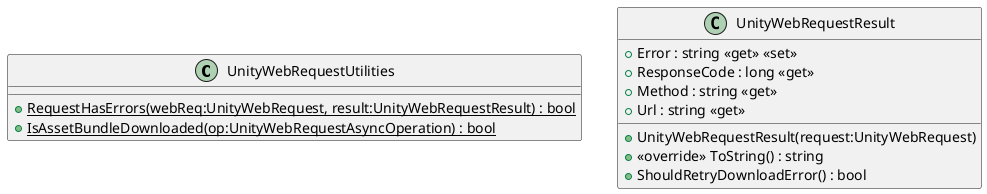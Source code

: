 @startuml
class UnityWebRequestUtilities {
    + {static} RequestHasErrors(webReq:UnityWebRequest, result:UnityWebRequestResult) : bool
    + {static} IsAssetBundleDownloaded(op:UnityWebRequestAsyncOperation) : bool
}
class UnityWebRequestResult {
    + UnityWebRequestResult(request:UnityWebRequest)
    + <<override>> ToString() : string
    + Error : string <<get>> <<set>>
    + ResponseCode : long <<get>>
    + Method : string <<get>>
    + Url : string <<get>>
    + ShouldRetryDownloadError() : bool
}
@enduml
